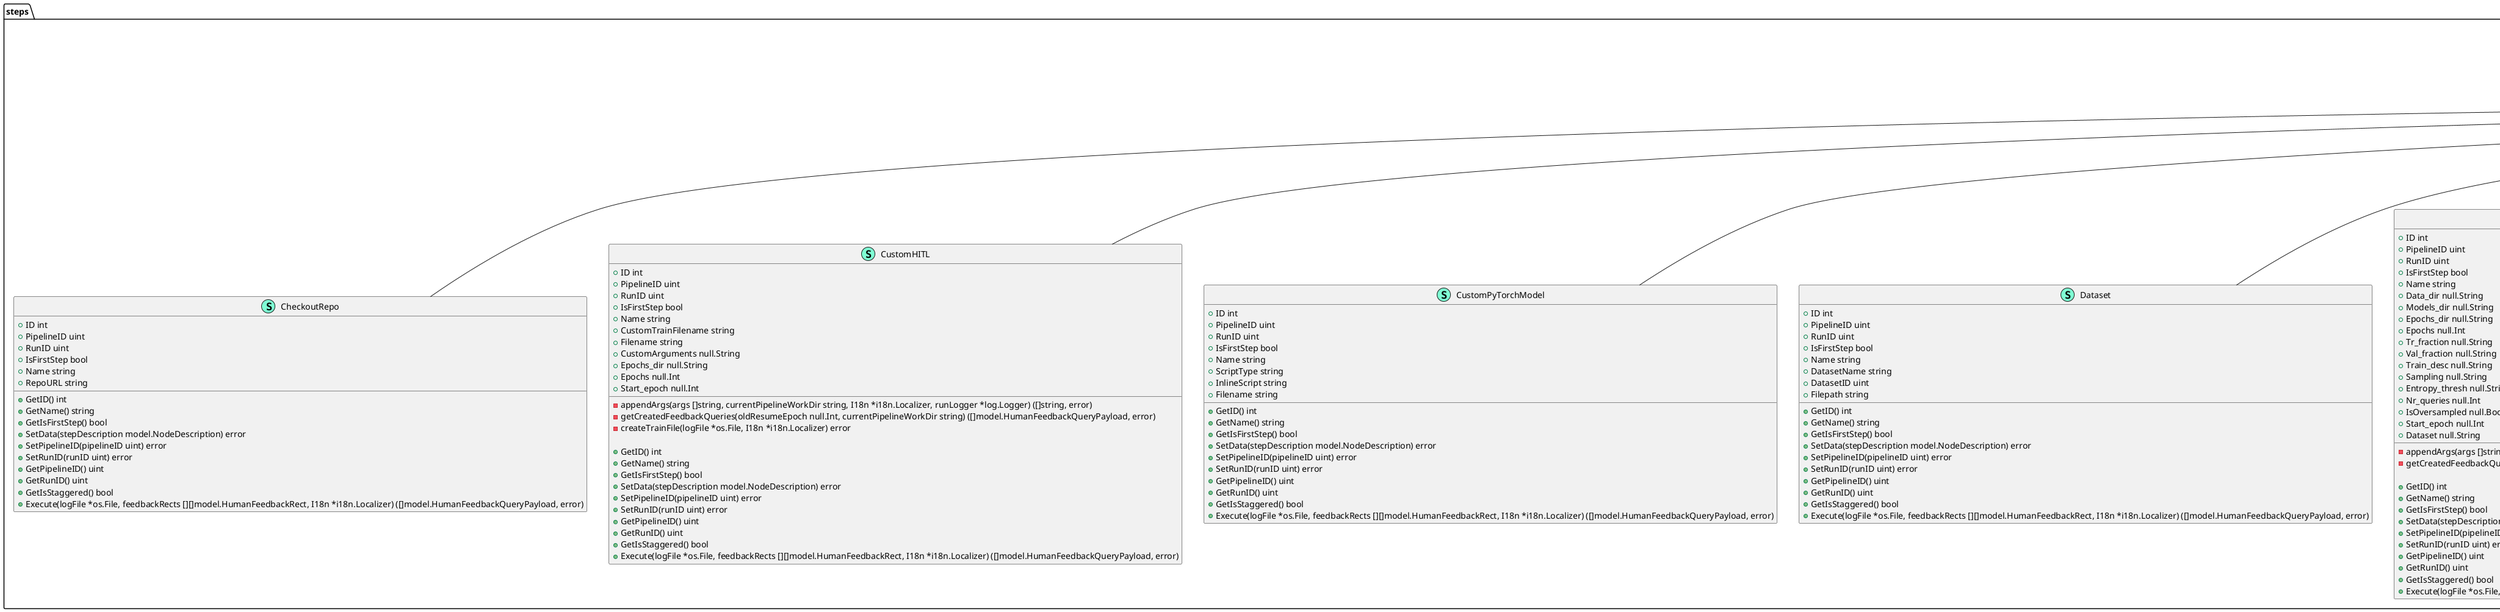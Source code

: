 @startuml
namespace steps {
    class CheckoutRepo << (S,Aquamarine) >> {
        + ID int
        + PipelineID uint
        + RunID uint
        + IsFirstStep bool
        + Name string
        + RepoURL string

        + GetID() int
        + GetName() string
        + GetIsFirstStep() bool
        + SetData(stepDescription model.NodeDescription) error
        + SetPipelineID(pipelineID uint) error
        + SetRunID(runID uint) error
        + GetPipelineID() uint
        + GetRunID() uint
        + GetIsStaggered() bool
        + Execute(logFile *os.File, feedbackRects [][]model.HumanFeedbackRect, I18n *i18n.Localizer) ([]model.HumanFeedbackQueryPayload, error)

    }
    class CustomHITL << (S,Aquamarine) >> {
        + ID int
        + PipelineID uint
        + RunID uint
        + IsFirstStep bool
        + Name string
        + CustomTrainFilename string
        + Filename string
        + CustomArguments null.String
        + Epochs_dir null.String
        + Epochs null.Int
        + Start_epoch null.Int

        - appendArgs(args []string, currentPipelineWorkDir string, I18n *i18n.Localizer, runLogger *log.Logger) ([]string, error)
        - getCreatedFeedbackQueries(oldResumeEpoch null.Int, currentPipelineWorkDir string) ([]model.HumanFeedbackQueryPayload, error)
        - createTrainFile(logFile *os.File, I18n *i18n.Localizer) error

        + GetID() int
        + GetName() string
        + GetIsFirstStep() bool
        + SetData(stepDescription model.NodeDescription) error
        + SetPipelineID(pipelineID uint) error
        + SetRunID(runID uint) error
        + GetPipelineID() uint
        + GetRunID() uint
        + GetIsStaggered() bool
        + Execute(logFile *os.File, feedbackRects [][]model.HumanFeedbackRect, I18n *i18n.Localizer) ([]model.HumanFeedbackQueryPayload, error)

    }
    class CustomPyTorchModel << (S,Aquamarine) >> {
        + ID int
        + PipelineID uint
        + RunID uint
        + IsFirstStep bool
        + Name string
        + ScriptType string
        + InlineScript string
        + Filename string

        + GetID() int
        + GetName() string
        + GetIsFirstStep() bool
        + SetData(stepDescription model.NodeDescription) error
        + SetPipelineID(pipelineID uint) error
        + SetRunID(runID uint) error
        + GetPipelineID() uint
        + GetRunID() uint
        + GetIsStaggered() bool
        + Execute(logFile *os.File, feedbackRects [][]model.HumanFeedbackRect, I18n *i18n.Localizer) ([]model.HumanFeedbackQueryPayload, error)

    }
    class Dataset << (S,Aquamarine) >> {
        + ID int
        + PipelineID uint
        + RunID uint
        + IsFirstStep bool
        + Name string
        + DatasetName string
        + DatasetID uint
        + Filepath string

        + GetID() int
        + GetName() string
        + GetIsFirstStep() bool
        + SetData(stepDescription model.NodeDescription) error
        + SetPipelineID(pipelineID uint) error
        + SetRunID(runID uint) error
        + GetPipelineID() uint
        + GetRunID() uint
        + GetIsStaggered() bool
        + Execute(logFile *os.File, feedbackRects [][]model.HumanFeedbackRect, I18n *i18n.Localizer) ([]model.HumanFeedbackQueryPayload, error)

    }
    interface Edge  {
        + SetData(stepDescription model.NodeDescription) 
        + GetSourceID() int
        + GetTargetID() int

    }
    class HumanFeedbackNN << (S,Aquamarine) >> {
        + ID int
        + PipelineID uint
        + RunID uint
        + IsFirstStep bool
        + Name string
        + Data_dir null.String
        + Models_dir null.String
        + Epochs_dir null.String
        + Epochs null.Int
        + Tr_fraction null.String
        + Val_fraction null.String
        + Train_desc null.String
        + Sampling null.String
        + Entropy_thresh null.String
        + Nr_queries null.Int
        + IsOversampled null.Bool
        + Start_epoch null.Int
        + Dataset null.String

        - appendArgs(args []string, currentPipelineWorkDir string, I18n *i18n.Localizer, runLogger *log.Logger) ([]string, error)
        - getCreatedFeedbackQueries(oldResumeEpoch null.Int, currentPipelineWorkDir string) ([]model.HumanFeedbackQueryPayload, error)

        + GetID() int
        + GetName() string
        + GetIsFirstStep() bool
        + SetData(stepDescription model.NodeDescription) error
        + SetPipelineID(pipelineID uint) error
        + SetRunID(runID uint) error
        + GetPipelineID() uint
        + GetRunID() uint
        + GetIsStaggered() bool
        + Execute(logFile *os.File, feedbackRects [][]model.HumanFeedbackRect, I18n *i18n.Localizer) ([]model.HumanFeedbackQueryPayload, error)

    }
    class PythonScript << (S,Aquamarine) >> {
        + ID int
        + PipelineID uint
        + RunID uint
        + IsFirstStep bool
        + Name string
        + ScriptType string
        + InlineScript string
        + Filename string

        + GetID() int
        + GetName() string
        + GetIsFirstStep() bool
        + SetData(stepDescription model.NodeDescription) error
        + SetPipelineID(pipelineID uint) error
        + SetRunID(runID uint) error
        + GetPipelineID() uint
        + GetRunID() uint
        + GetIsStaggered() bool
        + Execute(logFile *os.File, feedbackRects [][]model.HumanFeedbackRect, I18n *i18n.Localizer) ([]model.HumanFeedbackQueryPayload, error)

    }
    class ScikitTestingDataset << (S,Aquamarine) >> {
        + ID int
        + PipelineID uint
        + RunID uint
        + Dataset string
        + Name string
        + IsFirstStep bool
        + DataConfig model.StepDataConfig

        + GetID() int
        + GetName() string
        + GetIsFirstStep() bool
        + SetData(stepDescription model.NodeDescription) error
        + SetPipelineID(pipelineID uint) error
        + SetRunID(runID uint) error
        + GetPipelineID() uint
        + GetRunID() uint
        + GetIsStaggered() bool
        + Execute(logFile *os.File, feedbackRects [][]model.HumanFeedbackRect, I18n *i18n.Localizer) ([]model.HumanFeedbackQueryPayload, error)

    }
    class ScikitTrainingDataset << (S,Aquamarine) >> {
        + ID int
        + PipelineID uint
        + RunID uint
        + Dataset string
        + Name string
        + IsFirstStep bool
        + DataConfig model.StepDataConfig

        + GetID() int
        + GetName() string
        + GetIsFirstStep() bool
        + SetData(stepDescription model.NodeDescription) error
        + SetPipelineID(pipelineID uint) error
        + SetRunID(runID uint) error
        + GetPipelineID() uint
        + GetRunID() uint
        + GetIsStaggered() bool
        + Execute(logFile *os.File, feedbackRects [][]model.HumanFeedbackRect, I18n *i18n.Localizer) ([]model.HumanFeedbackQueryPayload, error)

    }
    class ScikitUnsupervisedModel << (S,Aquamarine) >> {
        + ID int
        + PipelineID uint
        + RunID uint
        + Model string
        + Name string
        + IsFirstStep bool
        + DataConfig model.StepDataConfig

        - appendArgs(args []string, I18n *i18n.Localizer, runLogger *log.Logger) ([]string, error)

        + GetID() int
        + GetName() string
        + GetIsFirstStep() bool
        + SetData(stepDescription model.NodeDescription) error
        + SetPipelineID(pipelineID uint) error
        + SetRunID(runID uint) error
        + GetPipelineID() uint
        + GetRunID() uint
        + GetIsStaggered() bool
        + Execute(logFile *os.File, feedbackRects [][]model.HumanFeedbackRect, I18n *i18n.Localizer) ([]model.HumanFeedbackQueryPayload, error)

    }
    class ShellScript << (S,Aquamarine) >> {
        + ID int
        + PipelineID uint
        + RunID uint
        + IsFirstStep bool
        + Name string
        + ScriptType string
        + InlineScript string
        + Filename string

        + GetID() int
        + GetName() string
        + GetIsFirstStep() bool
        + SetData(stepDescription model.NodeDescription) error
        + SetPipelineID(pipelineID uint) error
        + SetRunID(runID uint) error
        + GetPipelineID() uint
        + GetRunID() uint
        + GetIsStaggered() bool
        + Execute(logFile *os.File, feedbackRects [][]model.HumanFeedbackRect, I18n *i18n.Localizer) ([]model.HumanFeedbackQueryPayload, error)

    }
    class Smoothstep << (S,Aquamarine) >> {
        + SourceID int
        + TargetID int

        + SetData(stepDescription model.NodeDescription) 
        + GetSourceID() int
        + GetTargetID() int

    }
    interface Step  {
        + GetID() int
        + GetName() string
        + Execute(logFile *os.File, feedbackRects [][]model.HumanFeedbackRect, I18n *i18n.Localizer) ([]model.HumanFeedbackQueryPayload, error)
        + SetData(stepDescription model.NodeDescription) error
        + SetPipelineID(pipelineID uint) error
        + SetRunID(runID uint) error
        + GetPipelineID() uint
        + GetRunID() uint
        + GetIsFirstStep() bool
        + GetIsStaggered() bool

    }
    class Trained << (S,Aquamarine) >> {
        + ID int
        + PipelineID uint
        + RunID uint
        + IsFirstStep bool
        + Name string
        + TrainedName string
        + TrainedID uint
        + Filepath string

        + GetID() int
        + GetName() string
        + GetIsFirstStep() bool
        + SetData(stepDescription model.NodeDescription) error
        + SetPipelineID(pipelineID uint) error
        + SetRunID(runID uint) error
        + GetPipelineID() uint
        + GetRunID() uint
        + GetIsStaggered() bool
        + Execute(logFile *os.File, feedbackRects [][]model.HumanFeedbackRect, I18n *i18n.Localizer) ([]model.HumanFeedbackQueryPayload, error)

    }
    class Trainer << (S,Aquamarine) >> {
        + ID int
        + PipelineID uint
        + RunID uint
        + IsFirstStep bool
        + Name string
        + TrainerName string
        + TrainerID uint
        + Filepath string
        + Epochs null.Int
        + IsStaggered bool
        + CustomArguments null.String

        - copyOriginalTrainFile(currentPipelineWorkDir string) error
        - getCreatedFeedbackQueries(oldResumeEpoch null.Int, currentPipelineWorkDir string) ([]model.HumanFeedbackQueryPayload, error)

        + GetID() int
        + GetName() string
        + GetIsFirstStep() bool
        + SetData(stepDescription model.NodeDescription) error
        + SetPipelineID(pipelineID uint) error
        + SetRunID(runID uint) error
        + GetPipelineID() uint
        + GetRunID() uint
        + GetIsStaggered() bool
        + Execute(logFile *os.File, feedbackRects [][]model.HumanFeedbackRect, I18n *i18n.Localizer) ([]model.HumanFeedbackQueryPayload, error)

    }
}

"steps.Step" <|-- "steps.CheckoutRepo"
"steps.Step" <|-- "steps.CustomHITL"
"steps.Step" <|-- "steps.CustomPyTorchModel"
"steps.Step" <|-- "steps.Dataset"
"steps.Step" <|-- "steps.HumanFeedbackNN"
"steps.Step" <|-- "steps.PythonScript"
"steps.Step" <|-- "steps.ScikitTestingDataset"
"steps.Step" <|-- "steps.ScikitTrainingDataset"
"steps.Step" <|-- "steps.ScikitUnsupervisedModel"
"steps.Step" <|-- "steps.ShellScript"
"steps.Edge" <|-- "steps.Smoothstep"
"steps.Step" <|-- "steps.Trained"
"steps.Step" <|-- "steps.Trainer"

@enduml
